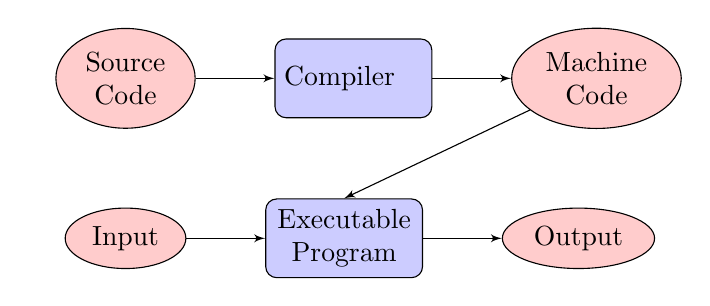% Define block styles
\tikzstyle{block} = [rectangle, draw, fill=blue!20, 
    text width=5em, node distance=1cm, rounded corners, minimum height=1cm]
\tikzstyle{line} = [draw, -latex']
\tikzstyle{cloud} = [draw, ellipse,fill=red!20, node distance=1cm,
    minimum height=2em]
    
\begin{tikzpicture}[node distance = 2cm, auto]
    % Place nodes
    \node [cloud, align=center] (source) {Source \\ Code};
    \node [block, right=of source] (compiler) {Compiler};
    \node [cloud, align=center, right= of compiler] (machine) {Machine \\ Code};
    \node [cloud, below= of source] (input) {Input};
    \node [block, align=center, right= of input] (execute) {Executable \\ Program};
    \node [cloud, right= of execute] (output) {Output};
    % Draw edges
    \path [line] (source) -> (compiler);
    \path [line] (compiler) -> (machine);
    \path [line] (input) -> (execute);
    \path [line] (execute) -> (output);

    \path [line] (machine) -> (execute.north);
\end{tikzpicture}
